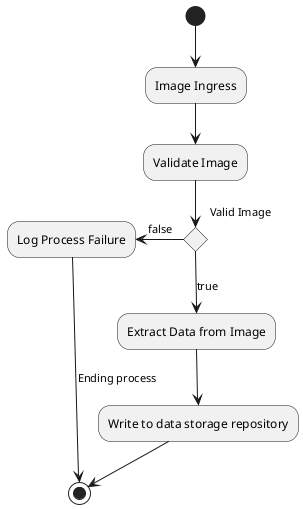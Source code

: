 @startuml
    (*) --> "Image Ingress"
    "Image Ingress" --> "Validate Image"
    if "Valid Image" then
      -->[true] "Extract Data from Image"
      --> "Write to data storage repository"
      --> (*)
    else
      -left-> [false] "Log Process Failure"
      -->[Ending process] (*)
    endif
@enduml